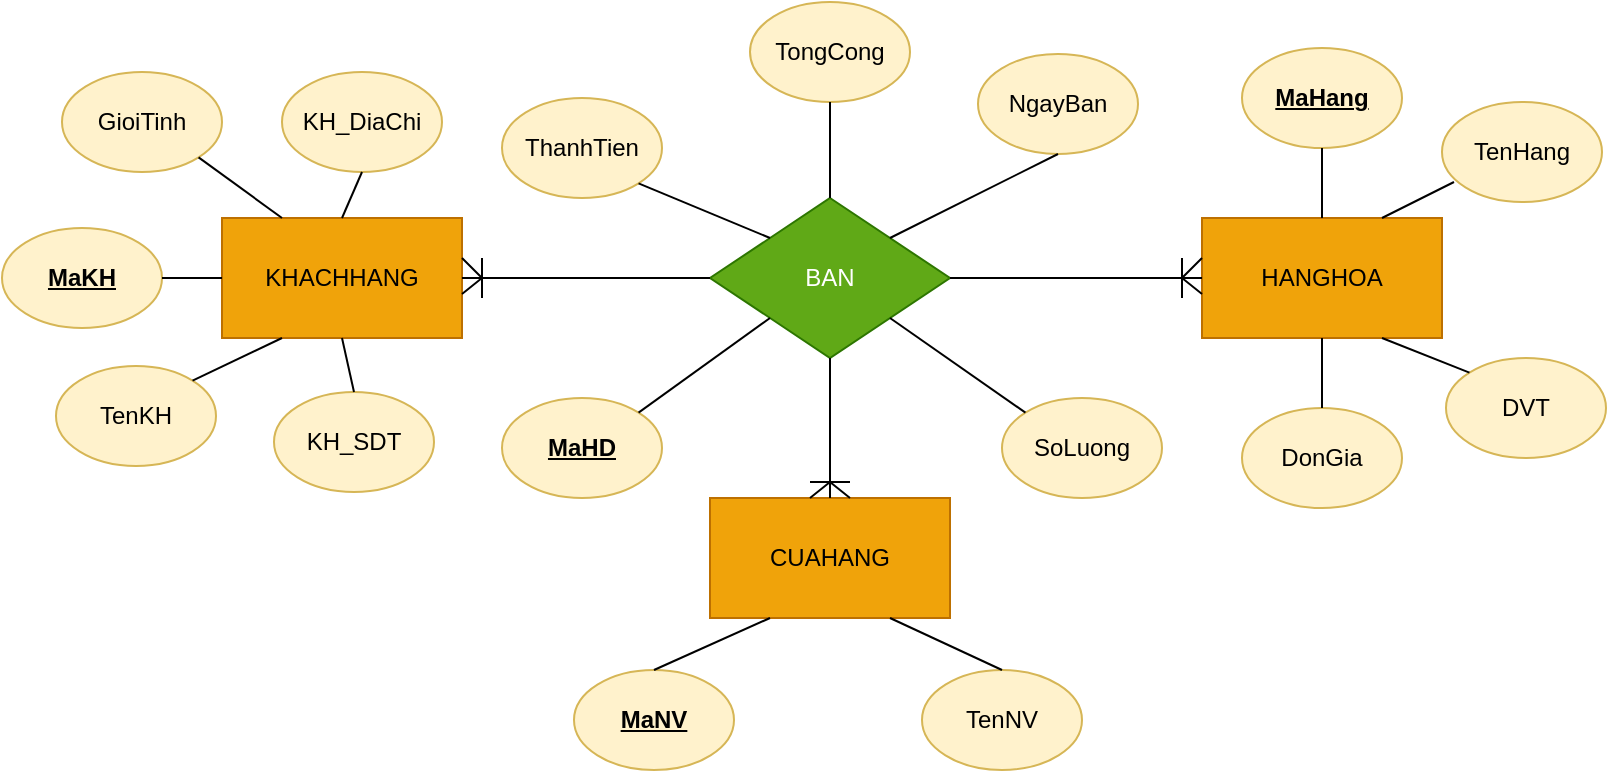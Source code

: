 <mxfile version="15.5.8" type="google"><diagram id="565kZW0B9N4Gni5SJ84q" name="Page-1"><mxGraphModel dx="1106" dy="465" grid="0" gridSize="10" guides="1" tooltips="1" connect="1" arrows="1" fold="1" page="1" pageScale="1" pageWidth="827" pageHeight="1169" math="0" shadow="0"><root><mxCell id="0"/><mxCell id="1" parent="0"/><mxCell id="bZXYJobtXyB7u7qOy9AH-1" value="CUAHANG" style="rounded=0;whiteSpace=wrap;html=1;fillColor=#f0a30a;fontColor=#000000;strokeColor=#BD7000;" parent="1" vertex="1"><mxGeometry x="354" y="548" width="120" height="60" as="geometry"/></mxCell><mxCell id="bZXYJobtXyB7u7qOy9AH-2" value="HANGHOA" style="rounded=0;whiteSpace=wrap;html=1;fillColor=#f0a30a;fontColor=#000000;strokeColor=#BD7000;" parent="1" vertex="1"><mxGeometry x="600" y="408" width="120" height="60" as="geometry"/></mxCell><mxCell id="bZXYJobtXyB7u7qOy9AH-3" value="KHACHHANG" style="rounded=0;whiteSpace=wrap;html=1;fillColor=#f0a30a;strokeColor=#BD7000;fontColor=#000000;" parent="1" vertex="1"><mxGeometry x="110" y="408" width="120" height="60" as="geometry"/></mxCell><mxCell id="bZXYJobtXyB7u7qOy9AH-4" value="BAN" style="rhombus;whiteSpace=wrap;html=1;fillColor=#60a917;fontColor=#ffffff;strokeColor=#2D7600;" parent="1" vertex="1"><mxGeometry x="354" y="398" width="120" height="80" as="geometry"/></mxCell><mxCell id="bZXYJobtXyB7u7qOy9AH-5" value="KH_SDT" style="ellipse;whiteSpace=wrap;html=1;fillColor=#fff2cc;strokeColor=#d6b656;" parent="1" vertex="1"><mxGeometry x="136" y="495" width="80" height="50" as="geometry"/></mxCell><mxCell id="bZXYJobtXyB7u7qOy9AH-6" value="GioiTinh" style="ellipse;whiteSpace=wrap;html=1;fillColor=#fff2cc;strokeColor=#d6b656;" parent="1" vertex="1"><mxGeometry x="30" y="335" width="80" height="50" as="geometry"/></mxCell><mxCell id="bZXYJobtXyB7u7qOy9AH-7" value="KH_DiaChi" style="ellipse;whiteSpace=wrap;html=1;fillColor=#fff2cc;strokeColor=#d6b656;" parent="1" vertex="1"><mxGeometry x="140" y="335" width="80" height="50" as="geometry"/></mxCell><mxCell id="bZXYJobtXyB7u7qOy9AH-8" value="ThanhTien" style="ellipse;whiteSpace=wrap;html=1;fillColor=#fff2cc;strokeColor=#d6b656;" parent="1" vertex="1"><mxGeometry x="250" y="348" width="80" height="50" as="geometry"/></mxCell><mxCell id="bZXYJobtXyB7u7qOy9AH-9" value="TongCong" style="ellipse;whiteSpace=wrap;html=1;fillColor=#fff2cc;strokeColor=#d6b656;" parent="1" vertex="1"><mxGeometry x="374" y="300" width="80" height="50" as="geometry"/></mxCell><mxCell id="bZXYJobtXyB7u7qOy9AH-10" value="NgayBan" style="ellipse;whiteSpace=wrap;html=1;fillColor=#fff2cc;strokeColor=#d6b656;" parent="1" vertex="1"><mxGeometry x="488" y="326" width="80" height="50" as="geometry"/></mxCell><mxCell id="bZXYJobtXyB7u7qOy9AH-12" value="TenKH" style="ellipse;whiteSpace=wrap;html=1;fillColor=#fff2cc;strokeColor=#d6b656;" parent="1" vertex="1"><mxGeometry x="27" y="482" width="80" height="50" as="geometry"/></mxCell><mxCell id="bZXYJobtXyB7u7qOy9AH-13" value="&lt;b&gt;&lt;u&gt;MaKH&lt;/u&gt;&lt;/b&gt;" style="ellipse;whiteSpace=wrap;html=1;fillColor=#fff2cc;strokeColor=#d6b656;" parent="1" vertex="1"><mxGeometry y="413" width="80" height="50" as="geometry"/></mxCell><mxCell id="bZXYJobtXyB7u7qOy9AH-14" value="TenNV" style="ellipse;whiteSpace=wrap;html=1;fillColor=#fff2cc;strokeColor=#d6b656;" parent="1" vertex="1"><mxGeometry x="460" y="634" width="80" height="50" as="geometry"/></mxCell><mxCell id="bZXYJobtXyB7u7qOy9AH-15" value="MaNV" style="ellipse;whiteSpace=wrap;html=1;fillColor=#fff2cc;strokeColor=#d6b656;fontStyle=5" parent="1" vertex="1"><mxGeometry x="286" y="634" width="80" height="50" as="geometry"/></mxCell><mxCell id="bZXYJobtXyB7u7qOy9AH-19" value="SoLuong" style="ellipse;whiteSpace=wrap;html=1;fillColor=#fff2cc;strokeColor=#d6b656;" parent="1" vertex="1"><mxGeometry x="500" y="498" width="80" height="50" as="geometry"/></mxCell><mxCell id="bZXYJobtXyB7u7qOy9AH-20" value="&lt;b&gt;&lt;u&gt;MaHD&lt;/u&gt;&lt;/b&gt;" style="ellipse;whiteSpace=wrap;html=1;fillColor=#fff2cc;strokeColor=#d6b656;" parent="1" vertex="1"><mxGeometry x="250" y="498" width="80" height="50" as="geometry"/></mxCell><mxCell id="bZXYJobtXyB7u7qOy9AH-22" value="DVT" style="ellipse;whiteSpace=wrap;html=1;fillColor=#fff2cc;strokeColor=#d6b656;" parent="1" vertex="1"><mxGeometry x="722" y="478" width="80" height="50" as="geometry"/></mxCell><mxCell id="bZXYJobtXyB7u7qOy9AH-23" value="TenHang" style="ellipse;whiteSpace=wrap;html=1;fillColor=#fff2cc;strokeColor=#d6b656;" parent="1" vertex="1"><mxGeometry x="720" y="350" width="80" height="50" as="geometry"/></mxCell><mxCell id="bZXYJobtXyB7u7qOy9AH-24" value="&lt;b&gt;&lt;u&gt;MaHang&lt;/u&gt;&lt;/b&gt;" style="ellipse;whiteSpace=wrap;html=1;fillColor=#fff2cc;strokeColor=#d6b656;" parent="1" vertex="1"><mxGeometry x="620" y="323" width="80" height="50" as="geometry"/></mxCell><mxCell id="bZXYJobtXyB7u7qOy9AH-25" value="DonGia" style="ellipse;whiteSpace=wrap;html=1;fillColor=#fff2cc;strokeColor=#d6b656;" parent="1" vertex="1"><mxGeometry x="620" y="503" width="80" height="50" as="geometry"/></mxCell><mxCell id="bZXYJobtXyB7u7qOy9AH-28" value="" style="endArrow=none;html=1;rounded=0;exitX=0.5;exitY=0;exitDx=0;exitDy=0;entryX=0.25;entryY=1;entryDx=0;entryDy=0;" parent="1" source="bZXYJobtXyB7u7qOy9AH-15" target="bZXYJobtXyB7u7qOy9AH-1" edge="1"><mxGeometry width="50" height="50" relative="1" as="geometry"><mxPoint x="364" y="688" as="sourcePoint"/><mxPoint x="414" y="638" as="targetPoint"/></mxGeometry></mxCell><mxCell id="bZXYJobtXyB7u7qOy9AH-29" value="" style="endArrow=none;html=1;rounded=0;exitX=0.75;exitY=1;exitDx=0;exitDy=0;entryX=0.5;entryY=0;entryDx=0;entryDy=0;" parent="1" source="bZXYJobtXyB7u7qOy9AH-1" target="bZXYJobtXyB7u7qOy9AH-14" edge="1"><mxGeometry width="50" height="50" relative="1" as="geometry"><mxPoint x="440" y="708" as="sourcePoint"/><mxPoint x="540" y="648" as="targetPoint"/></mxGeometry></mxCell><mxCell id="bZXYJobtXyB7u7qOy9AH-30" value="" style="endArrow=none;html=1;rounded=0;exitX=0;exitY=0;exitDx=0;exitDy=0;entryX=1;entryY=1;entryDx=0;entryDy=0;" parent="1" source="bZXYJobtXyB7u7qOy9AH-19" target="bZXYJobtXyB7u7qOy9AH-4" edge="1"><mxGeometry width="50" height="50" relative="1" as="geometry"><mxPoint x="410" y="508" as="sourcePoint"/><mxPoint x="450" y="458" as="targetPoint"/></mxGeometry></mxCell><mxCell id="bZXYJobtXyB7u7qOy9AH-31" value="" style="endArrow=none;html=1;rounded=0;exitX=0;exitY=1;exitDx=0;exitDy=0;entryX=1;entryY=0;entryDx=0;entryDy=0;" parent="1" source="bZXYJobtXyB7u7qOy9AH-4" target="bZXYJobtXyB7u7qOy9AH-20" edge="1"><mxGeometry width="50" height="50" relative="1" as="geometry"><mxPoint x="377.309" y="545.58" as="sourcePoint"/><mxPoint x="310" y="498" as="targetPoint"/></mxGeometry></mxCell><mxCell id="bZXYJobtXyB7u7qOy9AH-32" value="" style="endArrow=none;html=1;rounded=0;entryX=1;entryY=1;entryDx=0;entryDy=0;exitX=0;exitY=0;exitDx=0;exitDy=0;" parent="1" source="bZXYJobtXyB7u7qOy9AH-4" target="bZXYJobtXyB7u7qOy9AH-8" edge="1"><mxGeometry width="50" height="50" relative="1" as="geometry"><mxPoint x="384" y="418" as="sourcePoint"/><mxPoint x="354" y="358" as="targetPoint"/></mxGeometry></mxCell><mxCell id="bZXYJobtXyB7u7qOy9AH-34" value="" style="endArrow=none;html=1;rounded=0;entryX=0.5;entryY=1;entryDx=0;entryDy=0;exitX=0.5;exitY=0;exitDx=0;exitDy=0;" parent="1" source="bZXYJobtXyB7u7qOy9AH-4" target="bZXYJobtXyB7u7qOy9AH-9" edge="1"><mxGeometry width="50" height="50" relative="1" as="geometry"><mxPoint x="400" y="408" as="sourcePoint"/><mxPoint x="340.001" y="358.0" as="targetPoint"/></mxGeometry></mxCell><mxCell id="bZXYJobtXyB7u7qOy9AH-36" value="" style="endArrow=none;html=1;rounded=0;entryX=0.5;entryY=1;entryDx=0;entryDy=0;exitX=1;exitY=0;exitDx=0;exitDy=0;" parent="1" source="bZXYJobtXyB7u7qOy9AH-4" target="bZXYJobtXyB7u7qOy9AH-10" edge="1"><mxGeometry width="50" height="50" relative="1" as="geometry"><mxPoint x="415.31" y="395.58" as="sourcePoint"/><mxPoint x="330.001" y="368.0" as="targetPoint"/></mxGeometry></mxCell><mxCell id="bZXYJobtXyB7u7qOy9AH-37" value="" style="endArrow=none;html=1;rounded=0;exitX=0.5;exitY=0;exitDx=0;exitDy=0;entryX=0.5;entryY=1;entryDx=0;entryDy=0;" parent="1" source="bZXYJobtXyB7u7qOy9AH-5" target="bZXYJobtXyB7u7qOy9AH-3" edge="1"><mxGeometry width="50" height="50" relative="1" as="geometry"><mxPoint x="120" y="518" as="sourcePoint"/><mxPoint x="170" y="468" as="targetPoint"/></mxGeometry></mxCell><mxCell id="bZXYJobtXyB7u7qOy9AH-38" value="" style="endArrow=none;html=1;rounded=0;exitX=1;exitY=0;exitDx=0;exitDy=0;entryX=0.25;entryY=1;entryDx=0;entryDy=0;" parent="1" source="bZXYJobtXyB7u7qOy9AH-12" target="bZXYJobtXyB7u7qOy9AH-3" edge="1"><mxGeometry width="50" height="50" relative="1" as="geometry"><mxPoint x="110" y="528" as="sourcePoint"/><mxPoint x="140" y="468" as="targetPoint"/></mxGeometry></mxCell><mxCell id="bZXYJobtXyB7u7qOy9AH-39" value="" style="endArrow=none;html=1;rounded=0;exitX=1;exitY=0.5;exitDx=0;exitDy=0;entryX=0;entryY=0.5;entryDx=0;entryDy=0;" parent="1" source="bZXYJobtXyB7u7qOy9AH-13" target="bZXYJobtXyB7u7qOy9AH-3" edge="1"><mxGeometry width="50" height="50" relative="1" as="geometry"><mxPoint x="80" y="438" as="sourcePoint"/><mxPoint x="110" y="438" as="targetPoint"/></mxGeometry></mxCell><mxCell id="bZXYJobtXyB7u7qOy9AH-40" value="" style="endArrow=none;html=1;rounded=0;exitX=0.5;exitY=0;exitDx=0;exitDy=0;entryX=0.5;entryY=1;entryDx=0;entryDy=0;" parent="1" source="bZXYJobtXyB7u7qOy9AH-3" target="bZXYJobtXyB7u7qOy9AH-7" edge="1"><mxGeometry width="50" height="50" relative="1" as="geometry"><mxPoint x="110" y="408" as="sourcePoint"/><mxPoint x="140" y="348" as="targetPoint"/></mxGeometry></mxCell><mxCell id="bZXYJobtXyB7u7qOy9AH-41" value="" style="endArrow=none;html=1;rounded=0;exitX=0.25;exitY=0;exitDx=0;exitDy=0;entryX=1;entryY=1;entryDx=0;entryDy=0;" parent="1" source="bZXYJobtXyB7u7qOy9AH-3" target="bZXYJobtXyB7u7qOy9AH-6" edge="1"><mxGeometry width="50" height="50" relative="1" as="geometry"><mxPoint x="120" y="428" as="sourcePoint"/><mxPoint x="100" y="368" as="targetPoint"/></mxGeometry></mxCell><mxCell id="bZXYJobtXyB7u7qOy9AH-43" value="" style="endArrow=none;html=1;rounded=0;exitX=0.5;exitY=0;exitDx=0;exitDy=0;" parent="1" source="bZXYJobtXyB7u7qOy9AH-25" edge="1"><mxGeometry width="50" height="50" relative="1" as="geometry"><mxPoint x="610" y="518" as="sourcePoint"/><mxPoint x="660" y="468" as="targetPoint"/></mxGeometry></mxCell><mxCell id="bZXYJobtXyB7u7qOy9AH-44" value="" style="endArrow=none;html=1;rounded=0;exitX=0;exitY=0;exitDx=0;exitDy=0;entryX=0.75;entryY=1;entryDx=0;entryDy=0;" parent="1" source="bZXYJobtXyB7u7qOy9AH-22" target="bZXYJobtXyB7u7qOy9AH-2" edge="1"><mxGeometry width="50" height="50" relative="1" as="geometry"><mxPoint x="789.999" y="510.58" as="sourcePoint"/><mxPoint x="730" y="473" as="targetPoint"/></mxGeometry></mxCell><mxCell id="bZXYJobtXyB7u7qOy9AH-45" value="" style="endArrow=none;html=1;rounded=0;exitX=0.75;exitY=0;exitDx=0;exitDy=0;entryX=0.075;entryY=0.8;entryDx=0;entryDy=0;entryPerimeter=0;" parent="1" source="bZXYJobtXyB7u7qOy9AH-2" target="bZXYJobtXyB7u7qOy9AH-23" edge="1"><mxGeometry width="50" height="50" relative="1" as="geometry"><mxPoint x="750" y="458" as="sourcePoint"/><mxPoint x="800" y="408" as="targetPoint"/></mxGeometry></mxCell><mxCell id="bZXYJobtXyB7u7qOy9AH-46" value="" style="endArrow=none;html=1;rounded=0;entryX=0.5;entryY=1;entryDx=0;entryDy=0;exitX=0.5;exitY=0;exitDx=0;exitDy=0;" parent="1" source="bZXYJobtXyB7u7qOy9AH-2" target="bZXYJobtXyB7u7qOy9AH-24" edge="1"><mxGeometry width="50" height="50" relative="1" as="geometry"><mxPoint x="670" y="413" as="sourcePoint"/><mxPoint x="720" y="363" as="targetPoint"/></mxGeometry></mxCell><mxCell id="bZXYJobtXyB7u7qOy9AH-50" value="" style="endArrow=none;html=1;rounded=0;exitX=1;exitY=0.5;exitDx=0;exitDy=0;" parent="1" source="bZXYJobtXyB7u7qOy9AH-4" edge="1"><mxGeometry width="50" height="50" relative="1" as="geometry"><mxPoint x="550" y="488" as="sourcePoint"/><mxPoint x="600" y="438" as="targetPoint"/></mxGeometry></mxCell><mxCell id="bZXYJobtXyB7u7qOy9AH-51" value="" style="endArrow=none;html=1;rounded=0;exitX=1;exitY=0.5;exitDx=0;exitDy=0;entryX=0;entryY=0.5;entryDx=0;entryDy=0;" parent="1" source="bZXYJobtXyB7u7qOy9AH-3" target="bZXYJobtXyB7u7qOy9AH-4" edge="1"><mxGeometry width="50" height="50" relative="1" as="geometry"><mxPoint x="304" y="488" as="sourcePoint"/><mxPoint x="354" y="438" as="targetPoint"/></mxGeometry></mxCell><mxCell id="bZXYJobtXyB7u7qOy9AH-53" value="" style="endArrow=none;html=1;rounded=0;exitX=0.5;exitY=0;exitDx=0;exitDy=0;" parent="1" source="bZXYJobtXyB7u7qOy9AH-1" edge="1"><mxGeometry width="50" height="50" relative="1" as="geometry"><mxPoint x="364" y="528" as="sourcePoint"/><mxPoint x="414" y="478" as="targetPoint"/></mxGeometry></mxCell><mxCell id="1ZOH72umoAx3cD_MJb03-1" value="" style="endArrow=none;html=1;rounded=0;" parent="1" edge="1"><mxGeometry width="50" height="50" relative="1" as="geometry"><mxPoint x="240" y="448" as="sourcePoint"/><mxPoint x="240" y="428" as="targetPoint"/></mxGeometry></mxCell><mxCell id="1ZOH72umoAx3cD_MJb03-3" value="" style="endArrow=none;html=1;rounded=0;" parent="1" edge="1"><mxGeometry width="50" height="50" relative="1" as="geometry"><mxPoint x="230" y="446" as="sourcePoint"/><mxPoint x="230" y="428" as="targetPoint"/><Array as="points"><mxPoint x="240" y="438"/></Array></mxGeometry></mxCell><mxCell id="1ZOH72umoAx3cD_MJb03-5" value="" style="endArrow=none;html=1;rounded=0;" parent="1" edge="1"><mxGeometry width="50" height="50" relative="1" as="geometry"><mxPoint x="590" y="448" as="sourcePoint"/><mxPoint x="590" y="428" as="targetPoint"/></mxGeometry></mxCell><mxCell id="1ZOH72umoAx3cD_MJb03-6" value="" style="endArrow=none;html=1;rounded=0;" parent="1" edge="1"><mxGeometry width="50" height="50" relative="1" as="geometry"><mxPoint x="600" y="446" as="sourcePoint"/><mxPoint x="600" y="428" as="targetPoint"/><Array as="points"><mxPoint x="590" y="438"/></Array></mxGeometry></mxCell><mxCell id="1ZOH72umoAx3cD_MJb03-7" value="" style="endArrow=none;html=1;rounded=0;" parent="1" edge="1"><mxGeometry width="50" height="50" relative="1" as="geometry"><mxPoint x="424" y="540" as="sourcePoint"/><mxPoint x="404" y="540" as="targetPoint"/></mxGeometry></mxCell><mxCell id="1ZOH72umoAx3cD_MJb03-8" value="" style="endArrow=none;html=1;rounded=0;" parent="1" edge="1"><mxGeometry width="50" height="50" relative="1" as="geometry"><mxPoint x="424" y="548" as="sourcePoint"/><mxPoint x="404" y="548" as="targetPoint"/><Array as="points"><mxPoint x="414" y="540"/></Array></mxGeometry></mxCell></root></mxGraphModel></diagram></mxfile>